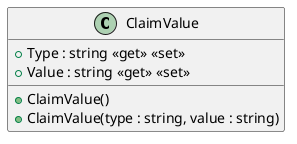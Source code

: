 @startuml ClaimValue
class ClaimValue  {
    + ClaimValue()
    + ClaimValue(type : string, value : string)
    + Type : string <<get>> <<set>>
    + Value : string <<get>> <<set>>
}
@enduml
